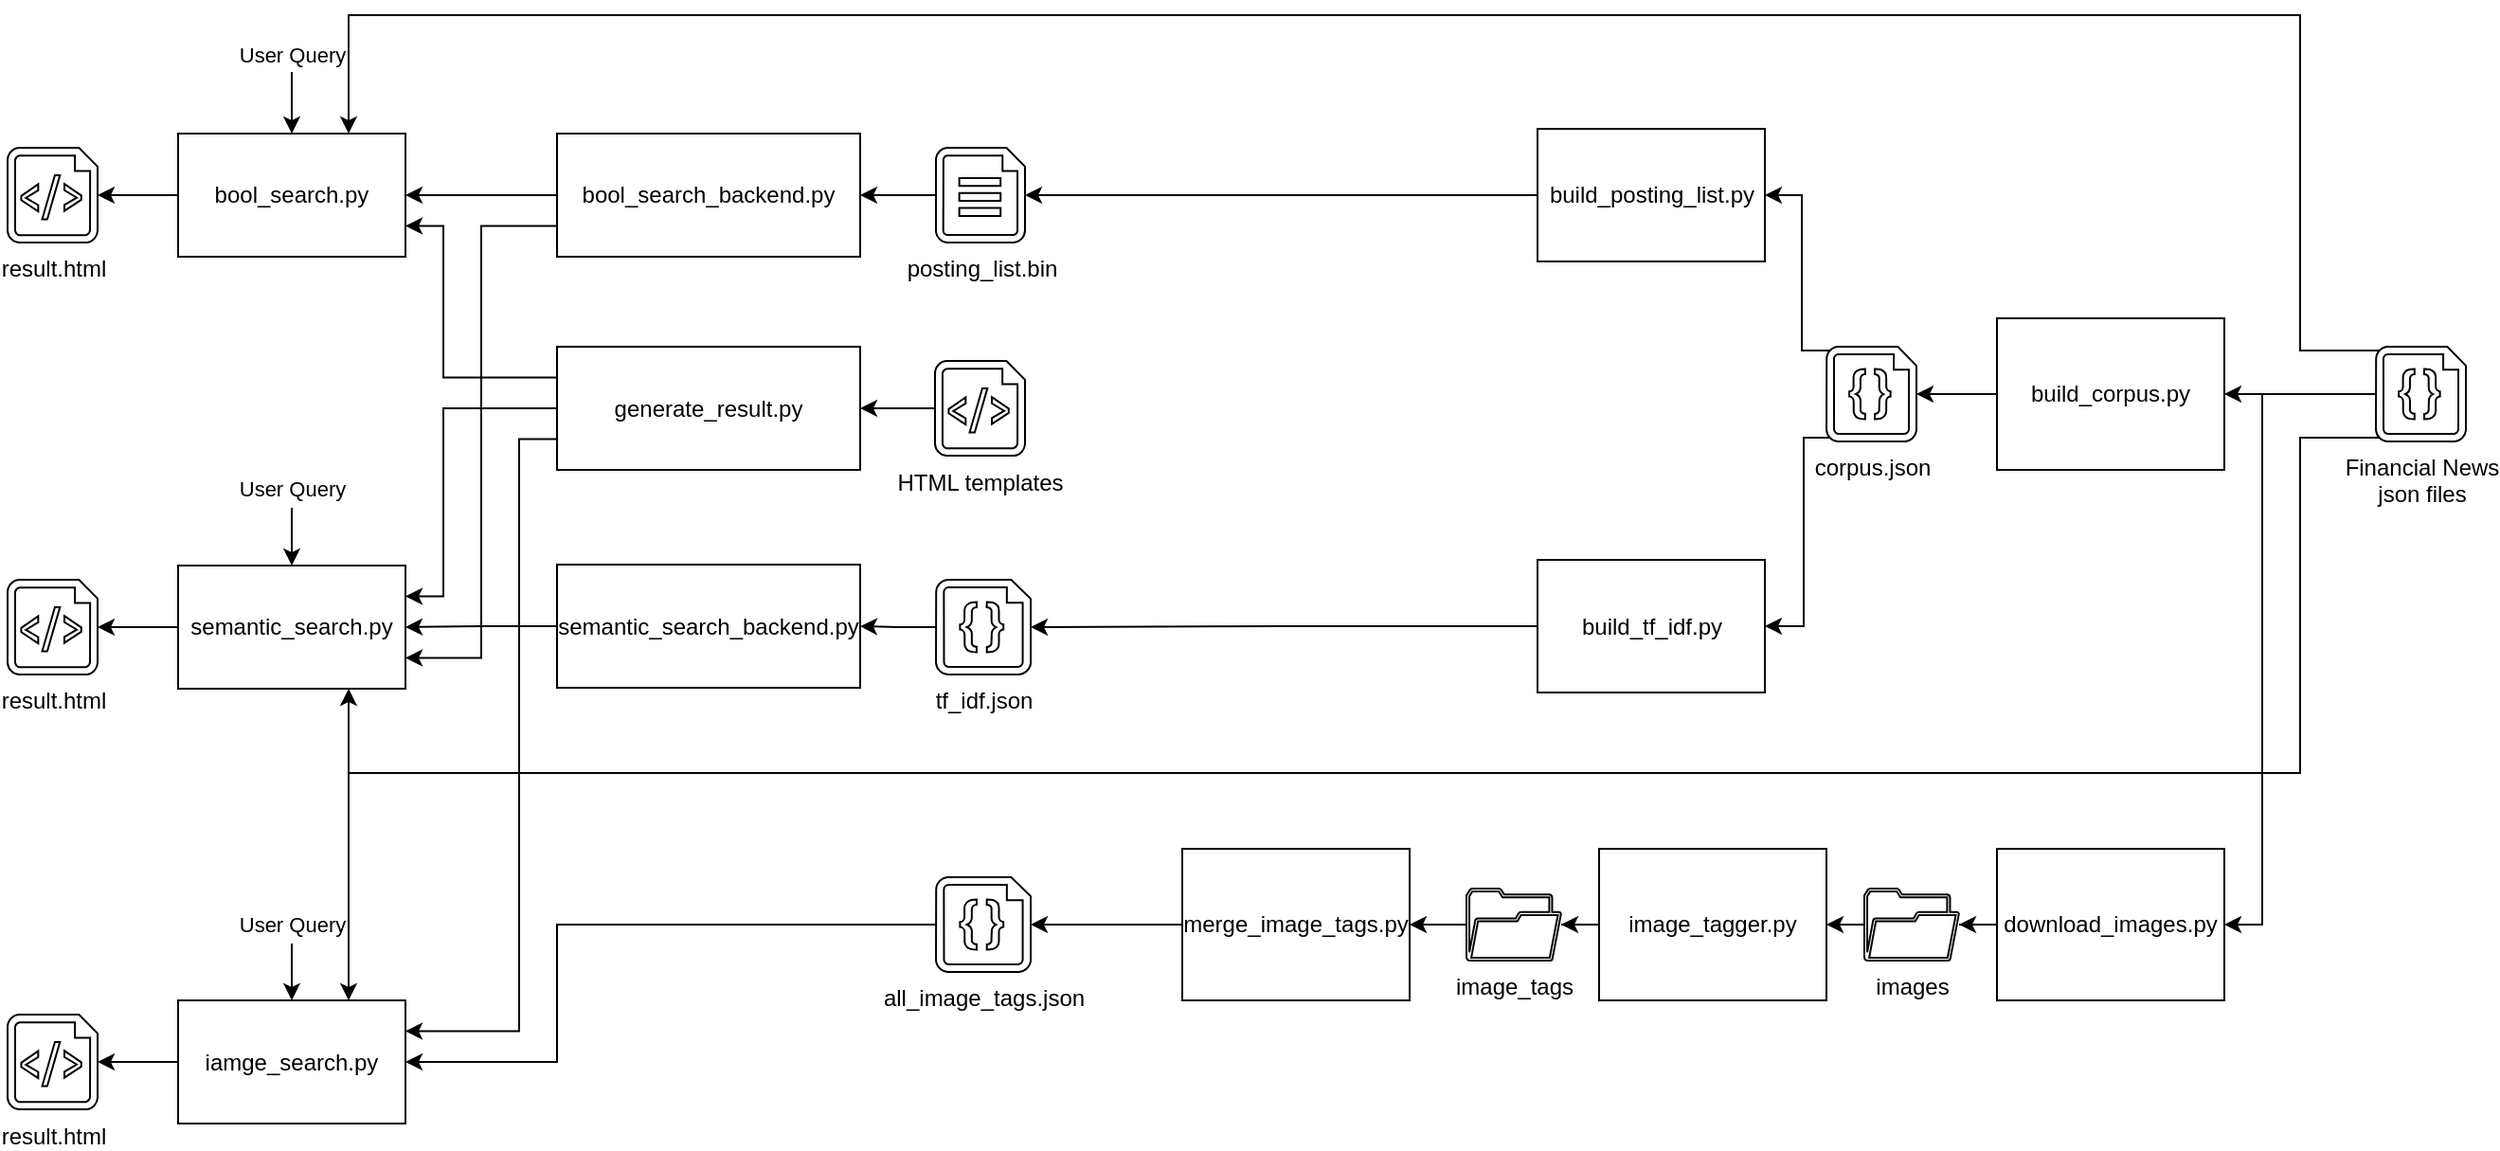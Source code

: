 <mxfile>
    <diagram id="369GCw2oZIeCig0ZfLce" name="Page-1">
        <mxGraphModel dx="1949" dy="888" grid="1" gridSize="10" guides="1" tooltips="1" connect="1" arrows="1" fold="1" page="1" pageScale="1" pageWidth="827" pageHeight="1169" math="0" shadow="0">
            <root>
                <mxCell id="0"/>
                <mxCell id="1" parent="0"/>
                <mxCell id="11" style="edgeStyle=orthogonalEdgeStyle;rounded=0;orthogonalLoop=1;jettySize=auto;html=1;exitX=0;exitY=0.5;exitDx=0;exitDy=0;exitPerimeter=0;entryX=1;entryY=0.5;entryDx=0;entryDy=0;" parent="1" source="7" target="15" edge="1">
                    <mxGeometry relative="1" as="geometry">
                        <mxPoint x="560" y="480" as="targetPoint"/>
                    </mxGeometry>
                </mxCell>
                <mxCell id="49" style="edgeStyle=orthogonalEdgeStyle;rounded=0;orthogonalLoop=1;jettySize=auto;html=1;exitX=0.04;exitY=0.04;exitDx=0;exitDy=0;exitPerimeter=0;entryX=0.75;entryY=0;entryDx=0;entryDy=0;" parent="1" source="7" target="35" edge="1">
                    <mxGeometry relative="1" as="geometry">
                        <Array as="points">
                            <mxPoint x="640" y="457"/>
                            <mxPoint x="640" y="280"/>
                            <mxPoint x="-390" y="280"/>
                        </Array>
                    </mxGeometry>
                </mxCell>
                <mxCell id="50" style="edgeStyle=orthogonalEdgeStyle;rounded=0;orthogonalLoop=1;jettySize=auto;html=1;exitX=0.5;exitY=1;exitDx=0;exitDy=0;exitPerimeter=0;entryX=0.75;entryY=1;entryDx=0;entryDy=0;" parent="1" source="7" target="46" edge="1">
                    <mxGeometry relative="1" as="geometry">
                        <Array as="points">
                            <mxPoint x="704" y="503"/>
                            <mxPoint x="640" y="503"/>
                            <mxPoint x="640" y="680"/>
                            <mxPoint x="-390" y="680"/>
                        </Array>
                    </mxGeometry>
                </mxCell>
                <mxCell id="77" style="edgeStyle=orthogonalEdgeStyle;rounded=0;orthogonalLoop=1;jettySize=auto;html=1;exitX=0;exitY=0.5;exitDx=0;exitDy=0;exitPerimeter=0;startArrow=none;startFill=0;endArrow=classic;endFill=1;entryX=1;entryY=0.5;entryDx=0;entryDy=0;" parent="1" source="7" target="78" edge="1">
                    <mxGeometry relative="1" as="geometry">
                        <mxPoint x="620" y="660" as="targetPoint"/>
                        <Array as="points">
                            <mxPoint x="620" y="480"/>
                            <mxPoint x="620" y="760"/>
                        </Array>
                    </mxGeometry>
                </mxCell>
                <mxCell id="98" style="edgeStyle=orthogonalEdgeStyle;rounded=0;orthogonalLoop=1;jettySize=auto;html=1;exitX=0.04;exitY=0.96;exitDx=0;exitDy=0;exitPerimeter=0;entryX=0.75;entryY=0;entryDx=0;entryDy=0;startArrow=none;startFill=0;endArrow=classic;endFill=1;" parent="1" source="7" target="75" edge="1">
                    <mxGeometry relative="1" as="geometry">
                        <Array as="points">
                            <mxPoint x="640" y="503"/>
                            <mxPoint x="640" y="680"/>
                            <mxPoint x="-390" y="680"/>
                        </Array>
                    </mxGeometry>
                </mxCell>
                <mxCell id="7" value="Financial News&lt;br&gt;json files" style="verticalLabelPosition=bottom;html=1;verticalAlign=top;align=center;shape=mxgraph.azure.code_file;pointerEvents=1;fillColor=#FFFFFF;strokeColor=#000000;" parent="1" vertex="1">
                    <mxGeometry x="680" y="455" width="47.5" height="50" as="geometry"/>
                </mxCell>
                <mxCell id="19" style="edgeStyle=orthogonalEdgeStyle;rounded=0;orthogonalLoop=1;jettySize=auto;html=1;exitX=0;exitY=0.5;exitDx=0;exitDy=0;entryX=1;entryY=0.5;entryDx=0;entryDy=0;entryPerimeter=0;" parent="1" source="15" target="18" edge="1">
                    <mxGeometry relative="1" as="geometry"/>
                </mxCell>
                <mxCell id="52" value="" style="edgeStyle=orthogonalEdgeStyle;rounded=0;orthogonalLoop=1;jettySize=auto;html=1;endArrow=none;endFill=0;" parent="1" source="15" target="7" edge="1">
                    <mxGeometry relative="1" as="geometry"/>
                </mxCell>
                <mxCell id="15" value="build_corpus.py" style="whiteSpace=wrap;html=1;" parent="1" vertex="1">
                    <mxGeometry x="480" y="440" width="120" height="80" as="geometry"/>
                </mxCell>
                <mxCell id="56" style="edgeStyle=orthogonalEdgeStyle;rounded=0;orthogonalLoop=1;jettySize=auto;html=1;exitX=0.04;exitY=0.04;exitDx=0;exitDy=0;exitPerimeter=0;entryX=1;entryY=0.5;entryDx=0;entryDy=0;endArrow=classic;endFill=1;" parent="1" source="18" target="54" edge="1">
                    <mxGeometry relative="1" as="geometry">
                        <Array as="points">
                            <mxPoint x="377" y="457"/>
                            <mxPoint x="377" y="375"/>
                        </Array>
                    </mxGeometry>
                </mxCell>
                <mxCell id="105" style="edgeStyle=orthogonalEdgeStyle;rounded=0;orthogonalLoop=1;jettySize=auto;html=1;exitX=0.04;exitY=0.96;exitDx=0;exitDy=0;exitPerimeter=0;entryX=1;entryY=0.5;entryDx=0;entryDy=0;" edge="1" parent="1" source="18" target="104">
                    <mxGeometry relative="1" as="geometry">
                        <mxPoint x="460" y="603" as="targetPoint"/>
                        <Array as="points">
                            <mxPoint x="378" y="503"/>
                            <mxPoint x="378" y="602"/>
                        </Array>
                    </mxGeometry>
                </mxCell>
                <mxCell id="18" value="corpus.json" style="verticalLabelPosition=bottom;html=1;verticalAlign=top;align=center;shape=mxgraph.azure.code_file;pointerEvents=1;fillColor=#FFFFFF;strokeColor=#000000;" parent="1" vertex="1">
                    <mxGeometry x="390" y="455" width="47.5" height="50" as="geometry"/>
                </mxCell>
                <mxCell id="37" style="edgeStyle=orthogonalEdgeStyle;rounded=0;orthogonalLoop=1;jettySize=auto;html=1;exitX=0;exitY=0.5;exitDx=0;exitDy=0;exitPerimeter=0;entryX=1;entryY=0.5;entryDx=0;entryDy=0;" parent="1" source="64" target="57" edge="1">
                    <mxGeometry relative="1" as="geometry">
                        <mxPoint x="-40" y="490" as="targetPoint"/>
                        <mxPoint x="-80.0" y="375" as="sourcePoint"/>
                    </mxGeometry>
                </mxCell>
                <mxCell id="69" style="edgeStyle=orthogonalEdgeStyle;rounded=0;orthogonalLoop=1;jettySize=auto;html=1;exitX=0;exitY=0.5;exitDx=0;exitDy=0;exitPerimeter=0;entryX=1;entryY=0.5;entryDx=0;entryDy=0;startArrow=none;startFill=0;endArrow=classic;endFill=1;" parent="1" source="29" target="67" edge="1">
                    <mxGeometry relative="1" as="geometry"/>
                </mxCell>
                <mxCell id="29" value="tf_idf.json" style="verticalLabelPosition=bottom;html=1;verticalAlign=top;align=center;shape=mxgraph.azure.code_file;pointerEvents=1;fillColor=#FFFFFF;strokeColor=#000000;" parent="1" vertex="1">
                    <mxGeometry x="-80" y="578" width="50" height="50" as="geometry"/>
                </mxCell>
                <mxCell id="33" value="result.html" style="verticalLabelPosition=bottom;html=1;verticalAlign=top;align=center;shape=mxgraph.azure.script_file;pointerEvents=1;fillColor=#FFFFFF;strokeColor=#000000;" parent="1" vertex="1">
                    <mxGeometry x="-570" y="350" width="47.5" height="50" as="geometry"/>
                </mxCell>
                <mxCell id="39" style="edgeStyle=orthogonalEdgeStyle;rounded=0;orthogonalLoop=1;jettySize=auto;html=1;entryX=0.5;entryY=0;entryDx=0;entryDy=0;" parent="1" target="35" edge="1">
                    <mxGeometry relative="1" as="geometry">
                        <mxPoint x="-420" y="260" as="targetPoint"/>
                        <mxPoint x="-420" y="310" as="sourcePoint"/>
                    </mxGeometry>
                </mxCell>
                <mxCell id="40" value="User Query" style="edgeLabel;html=1;align=center;verticalAlign=middle;resizable=0;points=[];" parent="39" vertex="1" connectable="0">
                    <mxGeometry x="-0.797" relative="1" as="geometry">
                        <mxPoint y="-13" as="offset"/>
                    </mxGeometry>
                </mxCell>
                <mxCell id="41" style="edgeStyle=orthogonalEdgeStyle;rounded=0;orthogonalLoop=1;jettySize=auto;html=1;exitX=0;exitY=0.5;exitDx=0;exitDy=0;entryX=1;entryY=0.5;entryDx=0;entryDy=0;entryPerimeter=0;" parent="1" source="35" target="33" edge="1">
                    <mxGeometry relative="1" as="geometry"/>
                </mxCell>
                <mxCell id="35" value="bool_search.py" style="whiteSpace=wrap;html=1;verticalAlign=middle;" parent="1" vertex="1">
                    <mxGeometry x="-480" y="342.5" width="120" height="65" as="geometry"/>
                </mxCell>
                <mxCell id="43" style="edgeStyle=orthogonalEdgeStyle;rounded=0;orthogonalLoop=1;jettySize=auto;html=1;entryX=0.5;entryY=0;entryDx=0;entryDy=0;" parent="1" target="46" edge="1">
                    <mxGeometry relative="1" as="geometry">
                        <mxPoint x="-180" y="777.5" as="targetPoint"/>
                        <mxPoint x="-420" y="540" as="sourcePoint"/>
                    </mxGeometry>
                </mxCell>
                <mxCell id="44" value="User Query" style="edgeLabel;html=1;align=center;verticalAlign=middle;resizable=0;points=[];" parent="43" vertex="1" connectable="0">
                    <mxGeometry x="-0.797" relative="1" as="geometry">
                        <mxPoint y="-13" as="offset"/>
                    </mxGeometry>
                </mxCell>
                <mxCell id="74" style="edgeStyle=orthogonalEdgeStyle;rounded=0;orthogonalLoop=1;jettySize=auto;html=1;exitX=0;exitY=0.5;exitDx=0;exitDy=0;entryX=1;entryY=0.5;entryDx=0;entryDy=0;entryPerimeter=0;startArrow=none;startFill=0;endArrow=classic;endFill=1;" parent="1" source="46" target="73" edge="1">
                    <mxGeometry relative="1" as="geometry"/>
                </mxCell>
                <mxCell id="46" value="semantic_search.py" style="whiteSpace=wrap;html=1;verticalAlign=middle;" parent="1" vertex="1">
                    <mxGeometry x="-480" y="570.5" width="120" height="65" as="geometry"/>
                </mxCell>
                <mxCell id="55" style="edgeStyle=orthogonalEdgeStyle;rounded=0;orthogonalLoop=1;jettySize=auto;html=1;exitX=0;exitY=0.5;exitDx=0;exitDy=0;endArrow=classic;endFill=1;entryX=1;entryY=0.5;entryDx=0;entryDy=0;entryPerimeter=0;" parent="1" source="54" target="64" edge="1">
                    <mxGeometry relative="1" as="geometry">
                        <mxPoint x="167" y="375" as="targetPoint"/>
                    </mxGeometry>
                </mxCell>
                <mxCell id="54" value="build_posting_list.py" style="whiteSpace=wrap;html=1;" parent="1" vertex="1">
                    <mxGeometry x="237.5" y="340" width="120" height="70" as="geometry"/>
                </mxCell>
                <mxCell id="62" style="edgeStyle=orthogonalEdgeStyle;rounded=0;orthogonalLoop=1;jettySize=auto;html=1;exitX=0;exitY=0.5;exitDx=0;exitDy=0;entryX=1;entryY=0.5;entryDx=0;entryDy=0;endArrow=classic;endFill=1;" parent="1" source="57" target="35" edge="1">
                    <mxGeometry relative="1" as="geometry"/>
                </mxCell>
                <mxCell id="72" style="edgeStyle=orthogonalEdgeStyle;rounded=0;orthogonalLoop=1;jettySize=auto;html=1;exitX=0;exitY=0.75;exitDx=0;exitDy=0;entryX=1;entryY=0.75;entryDx=0;entryDy=0;startArrow=none;startFill=0;endArrow=classic;endFill=1;" parent="1" source="57" target="46" edge="1">
                    <mxGeometry relative="1" as="geometry">
                        <Array as="points">
                            <mxPoint x="-320" y="391"/>
                            <mxPoint x="-320" y="619"/>
                        </Array>
                    </mxGeometry>
                </mxCell>
                <mxCell id="57" value="bool_search_backend.py" style="whiteSpace=wrap;html=1;verticalAlign=middle;" parent="1" vertex="1">
                    <mxGeometry x="-280" y="342.5" width="160" height="65" as="geometry"/>
                </mxCell>
                <mxCell id="63" style="edgeStyle=orthogonalEdgeStyle;rounded=0;orthogonalLoop=1;jettySize=auto;html=1;exitX=0;exitY=0.25;exitDx=0;exitDy=0;entryX=1;entryY=0.75;entryDx=0;entryDy=0;startArrow=none;startFill=0;endArrow=classic;endFill=1;" parent="1" source="58" target="35" edge="1">
                    <mxGeometry relative="1" as="geometry">
                        <Array as="points">
                            <mxPoint x="-340" y="471"/>
                            <mxPoint x="-340" y="391"/>
                        </Array>
                    </mxGeometry>
                </mxCell>
                <mxCell id="71" style="edgeStyle=orthogonalEdgeStyle;rounded=0;orthogonalLoop=1;jettySize=auto;html=1;exitX=0;exitY=0.5;exitDx=0;exitDy=0;entryX=1;entryY=0.25;entryDx=0;entryDy=0;startArrow=none;startFill=0;endArrow=classic;endFill=1;" parent="1" source="58" target="46" edge="1">
                    <mxGeometry relative="1" as="geometry">
                        <Array as="points">
                            <mxPoint x="-340" y="487"/>
                            <mxPoint x="-340" y="587"/>
                        </Array>
                    </mxGeometry>
                </mxCell>
                <mxCell id="79" style="edgeStyle=orthogonalEdgeStyle;rounded=0;orthogonalLoop=1;jettySize=auto;html=1;exitX=0;exitY=0.75;exitDx=0;exitDy=0;entryX=1;entryY=0.25;entryDx=0;entryDy=0;startArrow=none;startFill=0;endArrow=classic;endFill=1;" parent="1" source="58" target="75" edge="1">
                    <mxGeometry relative="1" as="geometry">
                        <Array as="points">
                            <mxPoint x="-300" y="504"/>
                            <mxPoint x="-300" y="816"/>
                        </Array>
                    </mxGeometry>
                </mxCell>
                <mxCell id="58" value="generate_result.py" style="whiteSpace=wrap;html=1;verticalAlign=middle;" parent="1" vertex="1">
                    <mxGeometry x="-280" y="455" width="160" height="65" as="geometry"/>
                </mxCell>
                <mxCell id="60" style="edgeStyle=orthogonalEdgeStyle;rounded=0;orthogonalLoop=1;jettySize=auto;html=1;exitX=0;exitY=0.5;exitDx=0;exitDy=0;exitPerimeter=0;endArrow=classic;endFill=1;" parent="1" source="59" edge="1">
                    <mxGeometry relative="1" as="geometry">
                        <mxPoint x="-120" y="488" as="targetPoint"/>
                    </mxGeometry>
                </mxCell>
                <mxCell id="59" value="HTML templates" style="verticalLabelPosition=bottom;html=1;verticalAlign=top;align=center;shape=mxgraph.azure.script_file;pointerEvents=1;fillColor=#FFFFFF;strokeColor=#000000;" parent="1" vertex="1">
                    <mxGeometry x="-80.5" y="462.5" width="47.5" height="50" as="geometry"/>
                </mxCell>
                <mxCell id="64" value="posting_list.bin&lt;br&gt;" style="aspect=fixed;pointerEvents=1;shadow=0;dashed=0;html=1;labelPosition=center;verticalLabelPosition=bottom;verticalAlign=top;align=center;shape=mxgraph.azure.file;fillColor=#FFFFFF;strokeColor=#000000;" parent="1" vertex="1">
                    <mxGeometry x="-80" y="350" width="47" height="50" as="geometry"/>
                </mxCell>
                <mxCell id="70" style="edgeStyle=orthogonalEdgeStyle;rounded=0;orthogonalLoop=1;jettySize=auto;html=1;exitX=0;exitY=0.5;exitDx=0;exitDy=0;entryX=1;entryY=0.5;entryDx=0;entryDy=0;startArrow=none;startFill=0;endArrow=classic;endFill=1;" parent="1" source="67" target="46" edge="1">
                    <mxGeometry relative="1" as="geometry"/>
                </mxCell>
                <mxCell id="67" value="semantic_search_backend.py" style="whiteSpace=wrap;html=1;verticalAlign=middle;" parent="1" vertex="1">
                    <mxGeometry x="-280" y="570" width="160" height="65" as="geometry"/>
                </mxCell>
                <mxCell id="73" value="result.html" style="verticalLabelPosition=bottom;html=1;verticalAlign=top;align=center;shape=mxgraph.azure.script_file;pointerEvents=1;fillColor=#FFFFFF;strokeColor=#000000;" parent="1" vertex="1">
                    <mxGeometry x="-570" y="578" width="47.5" height="50" as="geometry"/>
                </mxCell>
                <mxCell id="82" style="edgeStyle=orthogonalEdgeStyle;rounded=0;orthogonalLoop=1;jettySize=auto;html=1;exitX=0;exitY=0.5;exitDx=0;exitDy=0;entryX=1;entryY=0.5;entryDx=0;entryDy=0;entryPerimeter=0;startArrow=none;startFill=0;endArrow=classic;endFill=1;" parent="1" source="75" target="80" edge="1">
                    <mxGeometry relative="1" as="geometry"/>
                </mxCell>
                <mxCell id="75" value="iamge_search.py" style="whiteSpace=wrap;html=1;verticalAlign=middle;" parent="1" vertex="1">
                    <mxGeometry x="-480" y="800" width="120" height="65" as="geometry"/>
                </mxCell>
                <mxCell id="87" style="edgeStyle=orthogonalEdgeStyle;rounded=0;orthogonalLoop=1;jettySize=auto;html=1;exitX=0;exitY=0.5;exitDx=0;exitDy=0;startArrow=none;startFill=0;endArrow=classic;endFill=1;" parent="1" source="78" target="86" edge="1">
                    <mxGeometry relative="1" as="geometry"/>
                </mxCell>
                <mxCell id="78" value="download_images.py" style="whiteSpace=wrap;html=1;" parent="1" vertex="1">
                    <mxGeometry x="480" y="720" width="120" height="80" as="geometry"/>
                </mxCell>
                <mxCell id="80" value="result.html" style="verticalLabelPosition=bottom;html=1;verticalAlign=top;align=center;shape=mxgraph.azure.script_file;pointerEvents=1;fillColor=#FFFFFF;strokeColor=#000000;" parent="1" vertex="1">
                    <mxGeometry x="-570" y="807.5" width="47.5" height="50" as="geometry"/>
                </mxCell>
                <mxCell id="86" value="images" style="pointerEvents=1;shadow=0;dashed=0;html=1;labelPosition=center;verticalLabelPosition=bottom;verticalAlign=top;align=center;outlineConnect=0;shape=mxgraph.vvd.folder;sketch=0;fillColor=#FFFFFF;strokeColor=#000000;" parent="1" vertex="1">
                    <mxGeometry x="410" y="741" width="50" height="38" as="geometry"/>
                </mxCell>
                <mxCell id="89" style="edgeStyle=orthogonalEdgeStyle;rounded=0;orthogonalLoop=1;jettySize=auto;html=1;startArrow=none;startFill=0;endArrow=classic;endFill=1;entryX=1;entryY=0.5;entryDx=0;entryDy=0;" parent="1" source="86" target="88" edge="1">
                    <mxGeometry relative="1" as="geometry">
                        <mxPoint x="378" y="830" as="targetPoint"/>
                    </mxGeometry>
                </mxCell>
                <mxCell id="91" style="edgeStyle=orthogonalEdgeStyle;rounded=0;orthogonalLoop=1;jettySize=auto;html=1;exitX=0;exitY=0.5;exitDx=0;exitDy=0;startArrow=none;startFill=0;endArrow=classic;endFill=1;" parent="1" source="88" target="90" edge="1">
                    <mxGeometry relative="1" as="geometry"/>
                </mxCell>
                <mxCell id="88" value="image_tagger.py" style="whiteSpace=wrap;html=1;" parent="1" vertex="1">
                    <mxGeometry x="270" y="720" width="120" height="80" as="geometry"/>
                </mxCell>
                <mxCell id="90" value="image_tags" style="pointerEvents=1;shadow=0;dashed=0;html=1;labelPosition=center;verticalLabelPosition=bottom;verticalAlign=top;align=center;outlineConnect=0;shape=mxgraph.vvd.folder;sketch=0;fillColor=#FFFFFF;strokeColor=#000000;" parent="1" vertex="1">
                    <mxGeometry x="200" y="741" width="50" height="38" as="geometry"/>
                </mxCell>
                <mxCell id="97" style="edgeStyle=orthogonalEdgeStyle;rounded=0;orthogonalLoop=1;jettySize=auto;html=1;exitX=0;exitY=0.5;exitDx=0;exitDy=0;exitPerimeter=0;entryX=1;entryY=0.5;entryDx=0;entryDy=0;startArrow=none;startFill=0;endArrow=classic;endFill=1;" parent="1" source="92" target="75" edge="1">
                    <mxGeometry relative="1" as="geometry">
                        <Array as="points">
                            <mxPoint x="-280" y="760"/>
                            <mxPoint x="-280" y="833"/>
                        </Array>
                    </mxGeometry>
                </mxCell>
                <mxCell id="92" value="all_image_tags.json" style="verticalLabelPosition=bottom;html=1;verticalAlign=top;align=center;shape=mxgraph.azure.code_file;pointerEvents=1;fillColor=#FFFFFF;strokeColor=#000000;" parent="1" vertex="1">
                    <mxGeometry x="-80" y="735" width="50" height="50" as="geometry"/>
                </mxCell>
                <mxCell id="95" style="edgeStyle=orthogonalEdgeStyle;rounded=0;orthogonalLoop=1;jettySize=auto;html=1;startArrow=none;startFill=0;endArrow=classic;endFill=1;entryX=1;entryY=0.5;entryDx=0;entryDy=0;" parent="1" source="90" target="94" edge="1">
                    <mxGeometry relative="1" as="geometry">
                        <mxPoint x="150" y="840" as="targetPoint"/>
                    </mxGeometry>
                </mxCell>
                <mxCell id="96" style="edgeStyle=orthogonalEdgeStyle;rounded=0;orthogonalLoop=1;jettySize=auto;html=1;exitX=0;exitY=0.5;exitDx=0;exitDy=0;entryX=1;entryY=0.5;entryDx=0;entryDy=0;entryPerimeter=0;startArrow=none;startFill=0;endArrow=classic;endFill=1;" parent="1" source="94" target="92" edge="1">
                    <mxGeometry relative="1" as="geometry"/>
                </mxCell>
                <mxCell id="94" value="merge_image_tags.py" style="whiteSpace=wrap;html=1;" parent="1" vertex="1">
                    <mxGeometry x="50" y="720" width="120" height="80" as="geometry"/>
                </mxCell>
                <mxCell id="101" style="edgeStyle=orthogonalEdgeStyle;rounded=0;orthogonalLoop=1;jettySize=auto;html=1;entryX=0.5;entryY=0;entryDx=0;entryDy=0;" parent="1" target="75" edge="1">
                    <mxGeometry relative="1" as="geometry">
                        <mxPoint x="-400" y="590.5" as="targetPoint"/>
                        <mxPoint x="-420" y="770" as="sourcePoint"/>
                    </mxGeometry>
                </mxCell>
                <mxCell id="102" value="User Query" style="edgeLabel;html=1;align=center;verticalAlign=middle;resizable=0;points=[];" parent="101" vertex="1" connectable="0">
                    <mxGeometry x="-0.797" relative="1" as="geometry">
                        <mxPoint y="-13" as="offset"/>
                    </mxGeometry>
                </mxCell>
                <mxCell id="106" style="edgeStyle=orthogonalEdgeStyle;rounded=0;orthogonalLoop=1;jettySize=auto;html=1;exitX=0;exitY=0.5;exitDx=0;exitDy=0;entryX=1;entryY=0.5;entryDx=0;entryDy=0;entryPerimeter=0;" edge="1" parent="1" source="104" target="29">
                    <mxGeometry relative="1" as="geometry"/>
                </mxCell>
                <mxCell id="104" value="build_tf_idf.py" style="whiteSpace=wrap;html=1;" vertex="1" parent="1">
                    <mxGeometry x="237.5" y="567.5" width="120" height="70" as="geometry"/>
                </mxCell>
            </root>
        </mxGraphModel>
    </diagram>
</mxfile>